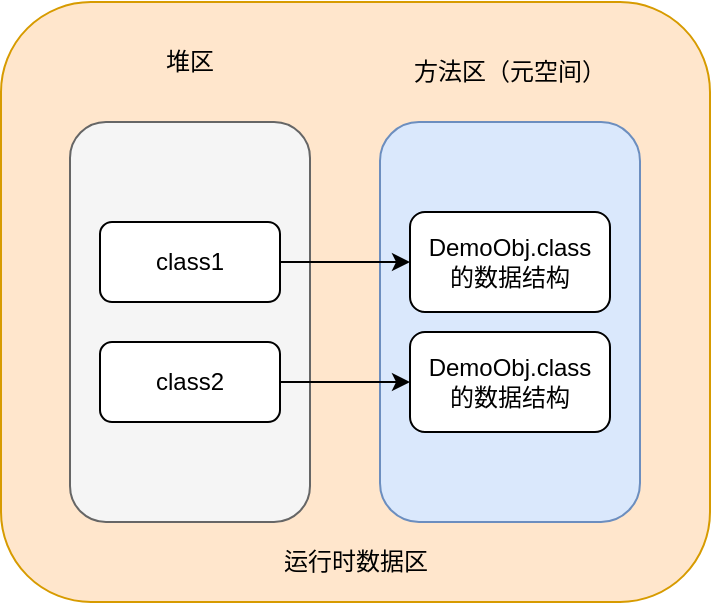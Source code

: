 <mxfile version="14.8.6" type="github">
  <diagram id="-kSweob6kp6dJJfgKZL-" name="Page-1">
    <mxGraphModel dx="946" dy="536" grid="1" gridSize="10" guides="1" tooltips="1" connect="1" arrows="1" fold="1" page="1" pageScale="1" pageWidth="827" pageHeight="1169" math="0" shadow="0">
      <root>
        <mxCell id="0" />
        <mxCell id="1" parent="0" />
        <mxCell id="_EfEo3dYzdyOm2x9ZF3H-1" value="" style="rounded=1;whiteSpace=wrap;html=1;fillColor=#ffe6cc;strokeColor=#d79b00;" vertex="1" parent="1">
          <mxGeometry x="65.5" y="180" width="354.5" height="300" as="geometry" />
        </mxCell>
        <mxCell id="_EfEo3dYzdyOm2x9ZF3H-3" value="" style="rounded=1;whiteSpace=wrap;html=1;fillColor=#f5f5f5;strokeColor=#666666;fontColor=#333333;" vertex="1" parent="1">
          <mxGeometry x="100" y="240" width="120" height="200" as="geometry" />
        </mxCell>
        <mxCell id="_EfEo3dYzdyOm2x9ZF3H-4" value="" style="rounded=1;whiteSpace=wrap;html=1;fillColor=#dae8fc;strokeColor=#6c8ebf;" vertex="1" parent="1">
          <mxGeometry x="255" y="240" width="130" height="200" as="geometry" />
        </mxCell>
        <mxCell id="_EfEo3dYzdyOm2x9ZF3H-5" value="运行时数据区" style="text;html=1;strokeColor=none;fillColor=none;align=center;verticalAlign=middle;whiteSpace=wrap;rounded=0;" vertex="1" parent="1">
          <mxGeometry x="187.75" y="450" width="110" height="20" as="geometry" />
        </mxCell>
        <mxCell id="_EfEo3dYzdyOm2x9ZF3H-6" value="堆区" style="text;html=1;strokeColor=none;fillColor=none;align=center;verticalAlign=middle;whiteSpace=wrap;rounded=0;" vertex="1" parent="1">
          <mxGeometry x="140" y="200" width="40" height="20" as="geometry" />
        </mxCell>
        <mxCell id="_EfEo3dYzdyOm2x9ZF3H-7" value="方法区（元空间）" style="text;html=1;strokeColor=none;fillColor=none;align=center;verticalAlign=middle;whiteSpace=wrap;rounded=0;" vertex="1" parent="1">
          <mxGeometry x="250" y="210" width="140" height="10" as="geometry" />
        </mxCell>
        <mxCell id="_EfEo3dYzdyOm2x9ZF3H-12" style="edgeStyle=orthogonalEdgeStyle;rounded=0;orthogonalLoop=1;jettySize=auto;html=1;exitX=1;exitY=0.5;exitDx=0;exitDy=0;entryX=0;entryY=0.5;entryDx=0;entryDy=0;" edge="1" parent="1" source="_EfEo3dYzdyOm2x9ZF3H-8" target="_EfEo3dYzdyOm2x9ZF3H-10">
          <mxGeometry relative="1" as="geometry" />
        </mxCell>
        <mxCell id="_EfEo3dYzdyOm2x9ZF3H-8" value="class1" style="rounded=1;whiteSpace=wrap;html=1;" vertex="1" parent="1">
          <mxGeometry x="115" y="290" width="90" height="40" as="geometry" />
        </mxCell>
        <mxCell id="_EfEo3dYzdyOm2x9ZF3H-13" style="edgeStyle=orthogonalEdgeStyle;rounded=0;orthogonalLoop=1;jettySize=auto;html=1;exitX=1;exitY=0.5;exitDx=0;exitDy=0;" edge="1" parent="1" source="_EfEo3dYzdyOm2x9ZF3H-9" target="_EfEo3dYzdyOm2x9ZF3H-11">
          <mxGeometry relative="1" as="geometry" />
        </mxCell>
        <mxCell id="_EfEo3dYzdyOm2x9ZF3H-9" value="class2" style="rounded=1;whiteSpace=wrap;html=1;" vertex="1" parent="1">
          <mxGeometry x="115" y="350" width="90" height="40" as="geometry" />
        </mxCell>
        <mxCell id="_EfEo3dYzdyOm2x9ZF3H-10" value="&lt;span&gt;DemoObj.class&lt;/span&gt;&lt;br&gt;&lt;span&gt;的数据结构&lt;/span&gt;" style="rounded=1;whiteSpace=wrap;html=1;" vertex="1" parent="1">
          <mxGeometry x="270" y="285" width="100" height="50" as="geometry" />
        </mxCell>
        <mxCell id="_EfEo3dYzdyOm2x9ZF3H-11" value="&lt;span&gt;DemoObj.class&lt;/span&gt;&lt;br&gt;&lt;span&gt;的数据结构&lt;/span&gt;" style="rounded=1;whiteSpace=wrap;html=1;" vertex="1" parent="1">
          <mxGeometry x="270" y="345" width="100" height="50" as="geometry" />
        </mxCell>
      </root>
    </mxGraphModel>
  </diagram>
</mxfile>
